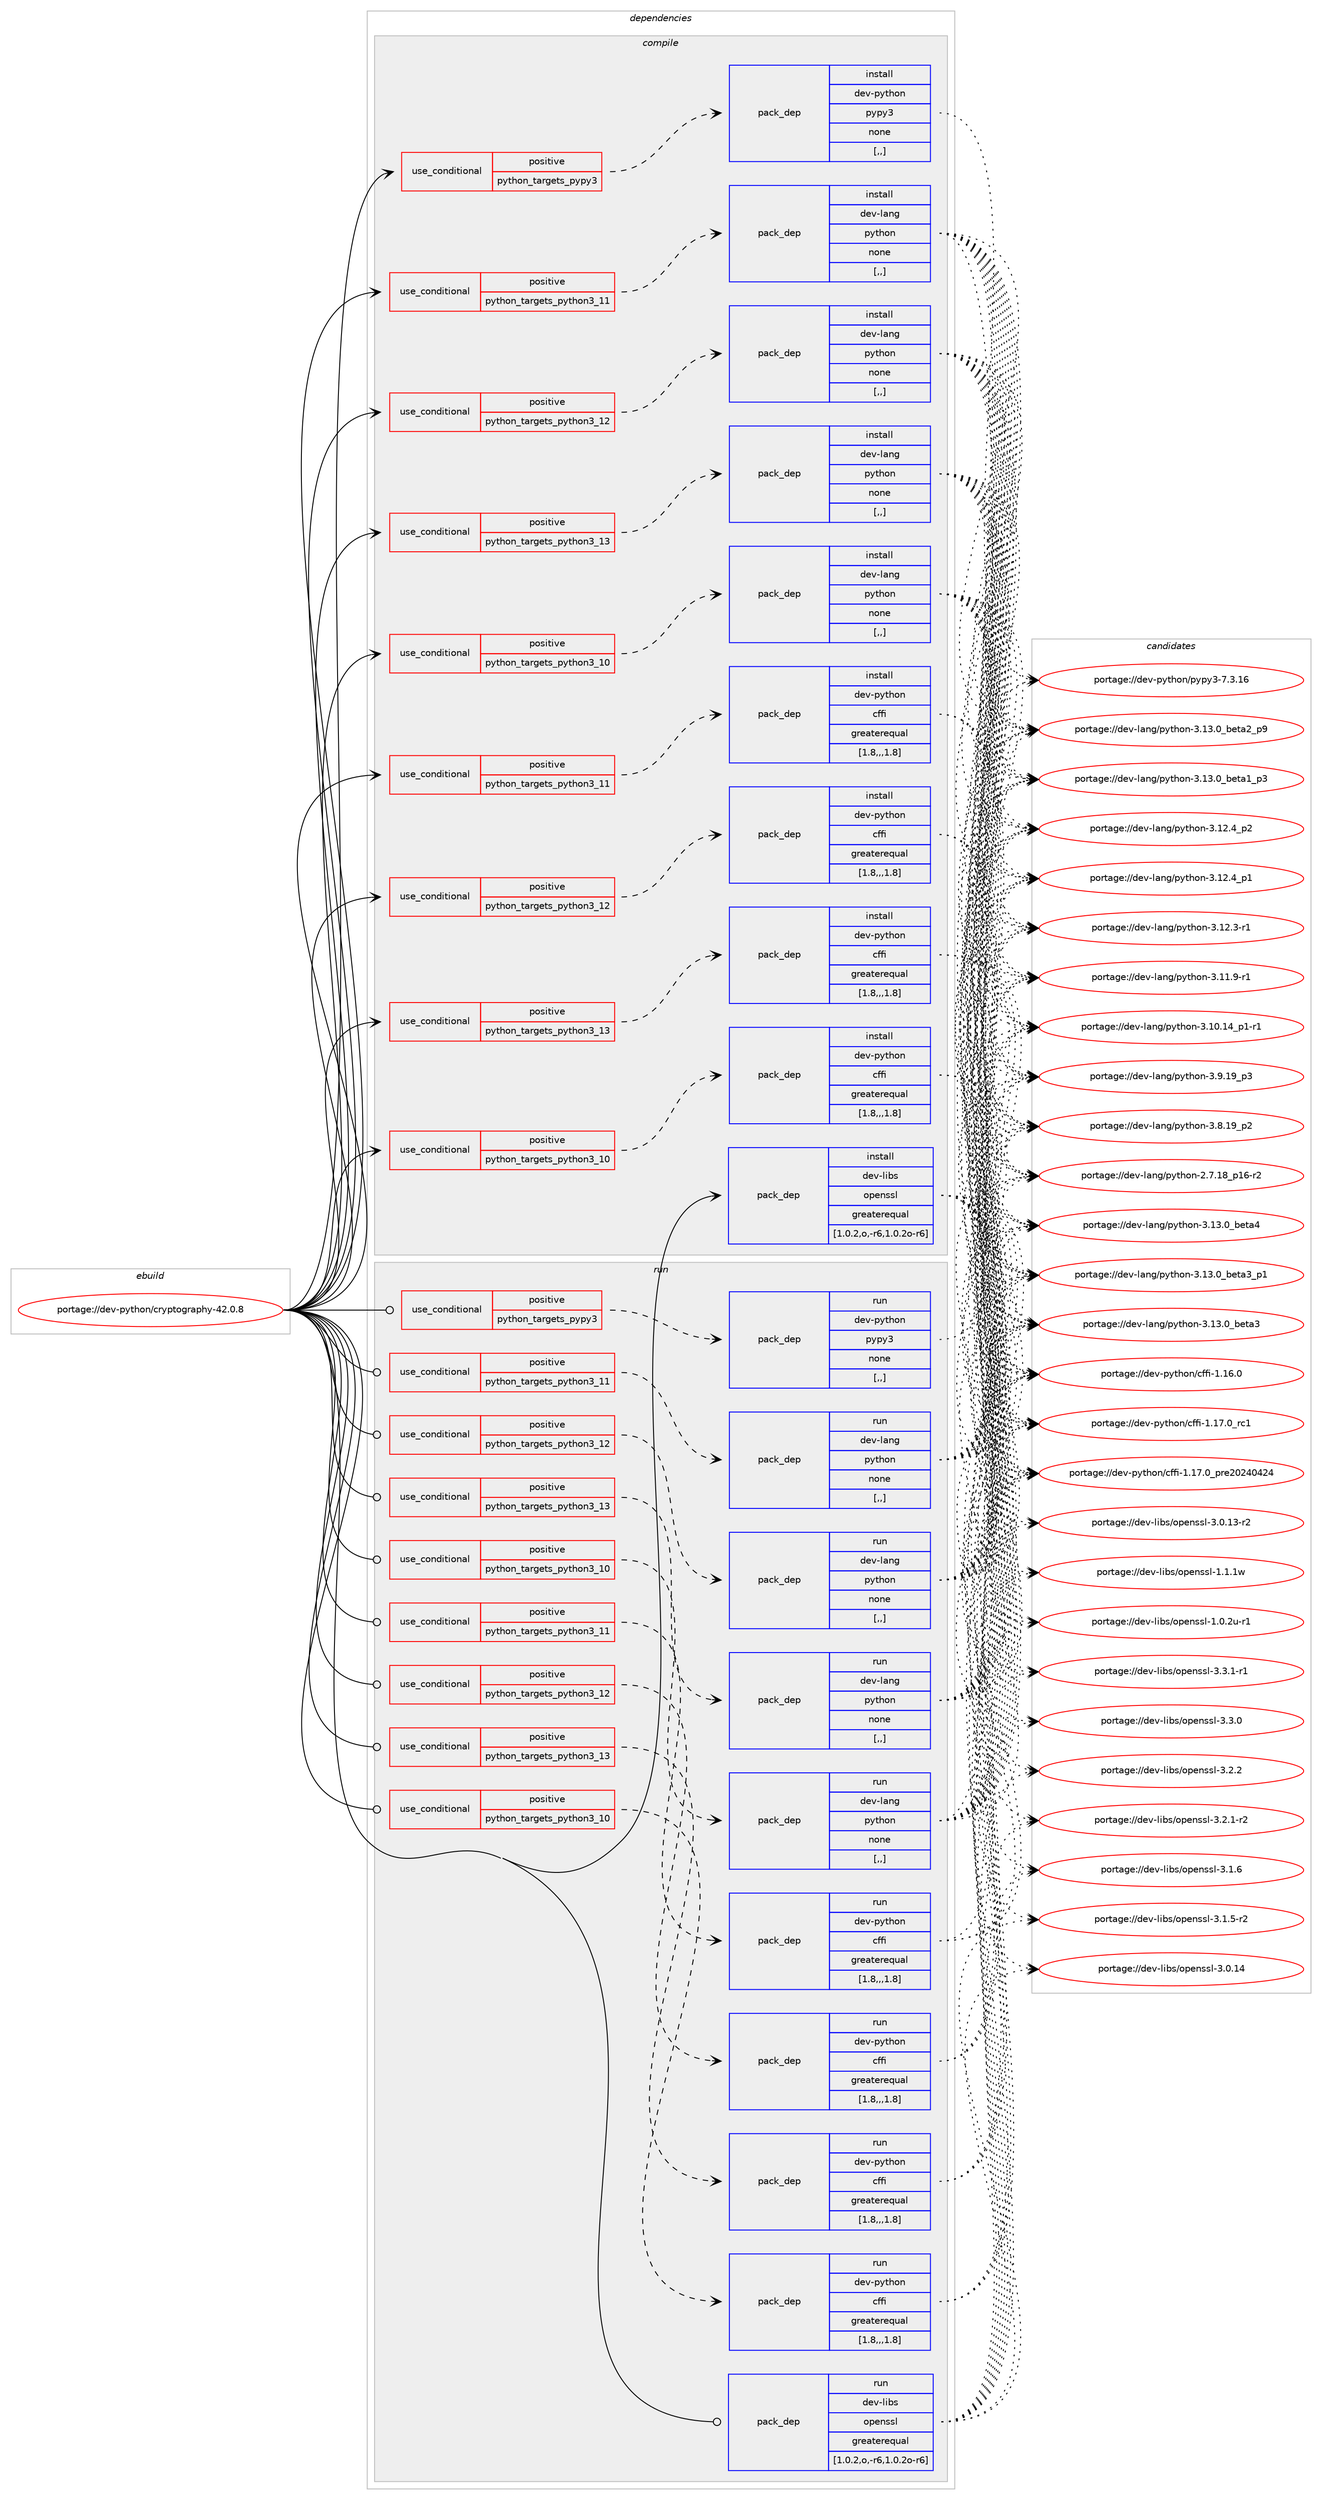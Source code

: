 digraph prolog {

# *************
# Graph options
# *************

newrank=true;
concentrate=true;
compound=true;
graph [rankdir=LR,fontname=Helvetica,fontsize=10,ranksep=1.5];#, ranksep=2.5, nodesep=0.2];
edge  [arrowhead=vee];
node  [fontname=Helvetica,fontsize=10];

# **********
# The ebuild
# **********

subgraph cluster_leftcol {
color=gray;
label=<<i>ebuild</i>>;
id [label="portage://dev-python/cryptography-42.0.8", color=red, width=4, href="../dev-python/cryptography-42.0.8.svg"];
}

# ****************
# The dependencies
# ****************

subgraph cluster_midcol {
color=gray;
label=<<i>dependencies</i>>;
subgraph cluster_compile {
fillcolor="#eeeeee";
style=filled;
label=<<i>compile</i>>;
subgraph cond32117 {
dependency144843 [label=<<TABLE BORDER="0" CELLBORDER="1" CELLSPACING="0" CELLPADDING="4"><TR><TD ROWSPAN="3" CELLPADDING="10">use_conditional</TD></TR><TR><TD>positive</TD></TR><TR><TD>python_targets_pypy3</TD></TR></TABLE>>, shape=none, color=red];
subgraph pack111479 {
dependency144844 [label=<<TABLE BORDER="0" CELLBORDER="1" CELLSPACING="0" CELLPADDING="4" WIDTH="220"><TR><TD ROWSPAN="6" CELLPADDING="30">pack_dep</TD></TR><TR><TD WIDTH="110">install</TD></TR><TR><TD>dev-python</TD></TR><TR><TD>pypy3</TD></TR><TR><TD>none</TD></TR><TR><TD>[,,]</TD></TR></TABLE>>, shape=none, color=blue];
}
dependency144843:e -> dependency144844:w [weight=20,style="dashed",arrowhead="vee"];
}
id:e -> dependency144843:w [weight=20,style="solid",arrowhead="vee"];
subgraph cond32118 {
dependency144845 [label=<<TABLE BORDER="0" CELLBORDER="1" CELLSPACING="0" CELLPADDING="4"><TR><TD ROWSPAN="3" CELLPADDING="10">use_conditional</TD></TR><TR><TD>positive</TD></TR><TR><TD>python_targets_python3_10</TD></TR></TABLE>>, shape=none, color=red];
subgraph pack111480 {
dependency144846 [label=<<TABLE BORDER="0" CELLBORDER="1" CELLSPACING="0" CELLPADDING="4" WIDTH="220"><TR><TD ROWSPAN="6" CELLPADDING="30">pack_dep</TD></TR><TR><TD WIDTH="110">install</TD></TR><TR><TD>dev-lang</TD></TR><TR><TD>python</TD></TR><TR><TD>none</TD></TR><TR><TD>[,,]</TD></TR></TABLE>>, shape=none, color=blue];
}
dependency144845:e -> dependency144846:w [weight=20,style="dashed",arrowhead="vee"];
}
id:e -> dependency144845:w [weight=20,style="solid",arrowhead="vee"];
subgraph cond32119 {
dependency144847 [label=<<TABLE BORDER="0" CELLBORDER="1" CELLSPACING="0" CELLPADDING="4"><TR><TD ROWSPAN="3" CELLPADDING="10">use_conditional</TD></TR><TR><TD>positive</TD></TR><TR><TD>python_targets_python3_10</TD></TR></TABLE>>, shape=none, color=red];
subgraph pack111481 {
dependency144848 [label=<<TABLE BORDER="0" CELLBORDER="1" CELLSPACING="0" CELLPADDING="4" WIDTH="220"><TR><TD ROWSPAN="6" CELLPADDING="30">pack_dep</TD></TR><TR><TD WIDTH="110">install</TD></TR><TR><TD>dev-python</TD></TR><TR><TD>cffi</TD></TR><TR><TD>greaterequal</TD></TR><TR><TD>[1.8,,,1.8]</TD></TR></TABLE>>, shape=none, color=blue];
}
dependency144847:e -> dependency144848:w [weight=20,style="dashed",arrowhead="vee"];
}
id:e -> dependency144847:w [weight=20,style="solid",arrowhead="vee"];
subgraph cond32120 {
dependency144849 [label=<<TABLE BORDER="0" CELLBORDER="1" CELLSPACING="0" CELLPADDING="4"><TR><TD ROWSPAN="3" CELLPADDING="10">use_conditional</TD></TR><TR><TD>positive</TD></TR><TR><TD>python_targets_python3_11</TD></TR></TABLE>>, shape=none, color=red];
subgraph pack111482 {
dependency144850 [label=<<TABLE BORDER="0" CELLBORDER="1" CELLSPACING="0" CELLPADDING="4" WIDTH="220"><TR><TD ROWSPAN="6" CELLPADDING="30">pack_dep</TD></TR><TR><TD WIDTH="110">install</TD></TR><TR><TD>dev-lang</TD></TR><TR><TD>python</TD></TR><TR><TD>none</TD></TR><TR><TD>[,,]</TD></TR></TABLE>>, shape=none, color=blue];
}
dependency144849:e -> dependency144850:w [weight=20,style="dashed",arrowhead="vee"];
}
id:e -> dependency144849:w [weight=20,style="solid",arrowhead="vee"];
subgraph cond32121 {
dependency144851 [label=<<TABLE BORDER="0" CELLBORDER="1" CELLSPACING="0" CELLPADDING="4"><TR><TD ROWSPAN="3" CELLPADDING="10">use_conditional</TD></TR><TR><TD>positive</TD></TR><TR><TD>python_targets_python3_11</TD></TR></TABLE>>, shape=none, color=red];
subgraph pack111483 {
dependency144852 [label=<<TABLE BORDER="0" CELLBORDER="1" CELLSPACING="0" CELLPADDING="4" WIDTH="220"><TR><TD ROWSPAN="6" CELLPADDING="30">pack_dep</TD></TR><TR><TD WIDTH="110">install</TD></TR><TR><TD>dev-python</TD></TR><TR><TD>cffi</TD></TR><TR><TD>greaterequal</TD></TR><TR><TD>[1.8,,,1.8]</TD></TR></TABLE>>, shape=none, color=blue];
}
dependency144851:e -> dependency144852:w [weight=20,style="dashed",arrowhead="vee"];
}
id:e -> dependency144851:w [weight=20,style="solid",arrowhead="vee"];
subgraph cond32122 {
dependency144853 [label=<<TABLE BORDER="0" CELLBORDER="1" CELLSPACING="0" CELLPADDING="4"><TR><TD ROWSPAN="3" CELLPADDING="10">use_conditional</TD></TR><TR><TD>positive</TD></TR><TR><TD>python_targets_python3_12</TD></TR></TABLE>>, shape=none, color=red];
subgraph pack111484 {
dependency144854 [label=<<TABLE BORDER="0" CELLBORDER="1" CELLSPACING="0" CELLPADDING="4" WIDTH="220"><TR><TD ROWSPAN="6" CELLPADDING="30">pack_dep</TD></TR><TR><TD WIDTH="110">install</TD></TR><TR><TD>dev-lang</TD></TR><TR><TD>python</TD></TR><TR><TD>none</TD></TR><TR><TD>[,,]</TD></TR></TABLE>>, shape=none, color=blue];
}
dependency144853:e -> dependency144854:w [weight=20,style="dashed",arrowhead="vee"];
}
id:e -> dependency144853:w [weight=20,style="solid",arrowhead="vee"];
subgraph cond32123 {
dependency144855 [label=<<TABLE BORDER="0" CELLBORDER="1" CELLSPACING="0" CELLPADDING="4"><TR><TD ROWSPAN="3" CELLPADDING="10">use_conditional</TD></TR><TR><TD>positive</TD></TR><TR><TD>python_targets_python3_12</TD></TR></TABLE>>, shape=none, color=red];
subgraph pack111485 {
dependency144856 [label=<<TABLE BORDER="0" CELLBORDER="1" CELLSPACING="0" CELLPADDING="4" WIDTH="220"><TR><TD ROWSPAN="6" CELLPADDING="30">pack_dep</TD></TR><TR><TD WIDTH="110">install</TD></TR><TR><TD>dev-python</TD></TR><TR><TD>cffi</TD></TR><TR><TD>greaterequal</TD></TR><TR><TD>[1.8,,,1.8]</TD></TR></TABLE>>, shape=none, color=blue];
}
dependency144855:e -> dependency144856:w [weight=20,style="dashed",arrowhead="vee"];
}
id:e -> dependency144855:w [weight=20,style="solid",arrowhead="vee"];
subgraph cond32124 {
dependency144857 [label=<<TABLE BORDER="0" CELLBORDER="1" CELLSPACING="0" CELLPADDING="4"><TR><TD ROWSPAN="3" CELLPADDING="10">use_conditional</TD></TR><TR><TD>positive</TD></TR><TR><TD>python_targets_python3_13</TD></TR></TABLE>>, shape=none, color=red];
subgraph pack111486 {
dependency144858 [label=<<TABLE BORDER="0" CELLBORDER="1" CELLSPACING="0" CELLPADDING="4" WIDTH="220"><TR><TD ROWSPAN="6" CELLPADDING="30">pack_dep</TD></TR><TR><TD WIDTH="110">install</TD></TR><TR><TD>dev-lang</TD></TR><TR><TD>python</TD></TR><TR><TD>none</TD></TR><TR><TD>[,,]</TD></TR></TABLE>>, shape=none, color=blue];
}
dependency144857:e -> dependency144858:w [weight=20,style="dashed",arrowhead="vee"];
}
id:e -> dependency144857:w [weight=20,style="solid",arrowhead="vee"];
subgraph cond32125 {
dependency144859 [label=<<TABLE BORDER="0" CELLBORDER="1" CELLSPACING="0" CELLPADDING="4"><TR><TD ROWSPAN="3" CELLPADDING="10">use_conditional</TD></TR><TR><TD>positive</TD></TR><TR><TD>python_targets_python3_13</TD></TR></TABLE>>, shape=none, color=red];
subgraph pack111487 {
dependency144860 [label=<<TABLE BORDER="0" CELLBORDER="1" CELLSPACING="0" CELLPADDING="4" WIDTH="220"><TR><TD ROWSPAN="6" CELLPADDING="30">pack_dep</TD></TR><TR><TD WIDTH="110">install</TD></TR><TR><TD>dev-python</TD></TR><TR><TD>cffi</TD></TR><TR><TD>greaterequal</TD></TR><TR><TD>[1.8,,,1.8]</TD></TR></TABLE>>, shape=none, color=blue];
}
dependency144859:e -> dependency144860:w [weight=20,style="dashed",arrowhead="vee"];
}
id:e -> dependency144859:w [weight=20,style="solid",arrowhead="vee"];
subgraph pack111488 {
dependency144861 [label=<<TABLE BORDER="0" CELLBORDER="1" CELLSPACING="0" CELLPADDING="4" WIDTH="220"><TR><TD ROWSPAN="6" CELLPADDING="30">pack_dep</TD></TR><TR><TD WIDTH="110">install</TD></TR><TR><TD>dev-libs</TD></TR><TR><TD>openssl</TD></TR><TR><TD>greaterequal</TD></TR><TR><TD>[1.0.2,o,-r6,1.0.2o-r6]</TD></TR></TABLE>>, shape=none, color=blue];
}
id:e -> dependency144861:w [weight=20,style="solid",arrowhead="vee"];
}
subgraph cluster_compileandrun {
fillcolor="#eeeeee";
style=filled;
label=<<i>compile and run</i>>;
}
subgraph cluster_run {
fillcolor="#eeeeee";
style=filled;
label=<<i>run</i>>;
subgraph cond32126 {
dependency144862 [label=<<TABLE BORDER="0" CELLBORDER="1" CELLSPACING="0" CELLPADDING="4"><TR><TD ROWSPAN="3" CELLPADDING="10">use_conditional</TD></TR><TR><TD>positive</TD></TR><TR><TD>python_targets_pypy3</TD></TR></TABLE>>, shape=none, color=red];
subgraph pack111489 {
dependency144863 [label=<<TABLE BORDER="0" CELLBORDER="1" CELLSPACING="0" CELLPADDING="4" WIDTH="220"><TR><TD ROWSPAN="6" CELLPADDING="30">pack_dep</TD></TR><TR><TD WIDTH="110">run</TD></TR><TR><TD>dev-python</TD></TR><TR><TD>pypy3</TD></TR><TR><TD>none</TD></TR><TR><TD>[,,]</TD></TR></TABLE>>, shape=none, color=blue];
}
dependency144862:e -> dependency144863:w [weight=20,style="dashed",arrowhead="vee"];
}
id:e -> dependency144862:w [weight=20,style="solid",arrowhead="odot"];
subgraph cond32127 {
dependency144864 [label=<<TABLE BORDER="0" CELLBORDER="1" CELLSPACING="0" CELLPADDING="4"><TR><TD ROWSPAN="3" CELLPADDING="10">use_conditional</TD></TR><TR><TD>positive</TD></TR><TR><TD>python_targets_python3_10</TD></TR></TABLE>>, shape=none, color=red];
subgraph pack111490 {
dependency144865 [label=<<TABLE BORDER="0" CELLBORDER="1" CELLSPACING="0" CELLPADDING="4" WIDTH="220"><TR><TD ROWSPAN="6" CELLPADDING="30">pack_dep</TD></TR><TR><TD WIDTH="110">run</TD></TR><TR><TD>dev-lang</TD></TR><TR><TD>python</TD></TR><TR><TD>none</TD></TR><TR><TD>[,,]</TD></TR></TABLE>>, shape=none, color=blue];
}
dependency144864:e -> dependency144865:w [weight=20,style="dashed",arrowhead="vee"];
}
id:e -> dependency144864:w [weight=20,style="solid",arrowhead="odot"];
subgraph cond32128 {
dependency144866 [label=<<TABLE BORDER="0" CELLBORDER="1" CELLSPACING="0" CELLPADDING="4"><TR><TD ROWSPAN="3" CELLPADDING="10">use_conditional</TD></TR><TR><TD>positive</TD></TR><TR><TD>python_targets_python3_10</TD></TR></TABLE>>, shape=none, color=red];
subgraph pack111491 {
dependency144867 [label=<<TABLE BORDER="0" CELLBORDER="1" CELLSPACING="0" CELLPADDING="4" WIDTH="220"><TR><TD ROWSPAN="6" CELLPADDING="30">pack_dep</TD></TR><TR><TD WIDTH="110">run</TD></TR><TR><TD>dev-python</TD></TR><TR><TD>cffi</TD></TR><TR><TD>greaterequal</TD></TR><TR><TD>[1.8,,,1.8]</TD></TR></TABLE>>, shape=none, color=blue];
}
dependency144866:e -> dependency144867:w [weight=20,style="dashed",arrowhead="vee"];
}
id:e -> dependency144866:w [weight=20,style="solid",arrowhead="odot"];
subgraph cond32129 {
dependency144868 [label=<<TABLE BORDER="0" CELLBORDER="1" CELLSPACING="0" CELLPADDING="4"><TR><TD ROWSPAN="3" CELLPADDING="10">use_conditional</TD></TR><TR><TD>positive</TD></TR><TR><TD>python_targets_python3_11</TD></TR></TABLE>>, shape=none, color=red];
subgraph pack111492 {
dependency144869 [label=<<TABLE BORDER="0" CELLBORDER="1" CELLSPACING="0" CELLPADDING="4" WIDTH="220"><TR><TD ROWSPAN="6" CELLPADDING="30">pack_dep</TD></TR><TR><TD WIDTH="110">run</TD></TR><TR><TD>dev-lang</TD></TR><TR><TD>python</TD></TR><TR><TD>none</TD></TR><TR><TD>[,,]</TD></TR></TABLE>>, shape=none, color=blue];
}
dependency144868:e -> dependency144869:w [weight=20,style="dashed",arrowhead="vee"];
}
id:e -> dependency144868:w [weight=20,style="solid",arrowhead="odot"];
subgraph cond32130 {
dependency144870 [label=<<TABLE BORDER="0" CELLBORDER="1" CELLSPACING="0" CELLPADDING="4"><TR><TD ROWSPAN="3" CELLPADDING="10">use_conditional</TD></TR><TR><TD>positive</TD></TR><TR><TD>python_targets_python3_11</TD></TR></TABLE>>, shape=none, color=red];
subgraph pack111493 {
dependency144871 [label=<<TABLE BORDER="0" CELLBORDER="1" CELLSPACING="0" CELLPADDING="4" WIDTH="220"><TR><TD ROWSPAN="6" CELLPADDING="30">pack_dep</TD></TR><TR><TD WIDTH="110">run</TD></TR><TR><TD>dev-python</TD></TR><TR><TD>cffi</TD></TR><TR><TD>greaterequal</TD></TR><TR><TD>[1.8,,,1.8]</TD></TR></TABLE>>, shape=none, color=blue];
}
dependency144870:e -> dependency144871:w [weight=20,style="dashed",arrowhead="vee"];
}
id:e -> dependency144870:w [weight=20,style="solid",arrowhead="odot"];
subgraph cond32131 {
dependency144872 [label=<<TABLE BORDER="0" CELLBORDER="1" CELLSPACING="0" CELLPADDING="4"><TR><TD ROWSPAN="3" CELLPADDING="10">use_conditional</TD></TR><TR><TD>positive</TD></TR><TR><TD>python_targets_python3_12</TD></TR></TABLE>>, shape=none, color=red];
subgraph pack111494 {
dependency144873 [label=<<TABLE BORDER="0" CELLBORDER="1" CELLSPACING="0" CELLPADDING="4" WIDTH="220"><TR><TD ROWSPAN="6" CELLPADDING="30">pack_dep</TD></TR><TR><TD WIDTH="110">run</TD></TR><TR><TD>dev-lang</TD></TR><TR><TD>python</TD></TR><TR><TD>none</TD></TR><TR><TD>[,,]</TD></TR></TABLE>>, shape=none, color=blue];
}
dependency144872:e -> dependency144873:w [weight=20,style="dashed",arrowhead="vee"];
}
id:e -> dependency144872:w [weight=20,style="solid",arrowhead="odot"];
subgraph cond32132 {
dependency144874 [label=<<TABLE BORDER="0" CELLBORDER="1" CELLSPACING="0" CELLPADDING="4"><TR><TD ROWSPAN="3" CELLPADDING="10">use_conditional</TD></TR><TR><TD>positive</TD></TR><TR><TD>python_targets_python3_12</TD></TR></TABLE>>, shape=none, color=red];
subgraph pack111495 {
dependency144875 [label=<<TABLE BORDER="0" CELLBORDER="1" CELLSPACING="0" CELLPADDING="4" WIDTH="220"><TR><TD ROWSPAN="6" CELLPADDING="30">pack_dep</TD></TR><TR><TD WIDTH="110">run</TD></TR><TR><TD>dev-python</TD></TR><TR><TD>cffi</TD></TR><TR><TD>greaterequal</TD></TR><TR><TD>[1.8,,,1.8]</TD></TR></TABLE>>, shape=none, color=blue];
}
dependency144874:e -> dependency144875:w [weight=20,style="dashed",arrowhead="vee"];
}
id:e -> dependency144874:w [weight=20,style="solid",arrowhead="odot"];
subgraph cond32133 {
dependency144876 [label=<<TABLE BORDER="0" CELLBORDER="1" CELLSPACING="0" CELLPADDING="4"><TR><TD ROWSPAN="3" CELLPADDING="10">use_conditional</TD></TR><TR><TD>positive</TD></TR><TR><TD>python_targets_python3_13</TD></TR></TABLE>>, shape=none, color=red];
subgraph pack111496 {
dependency144877 [label=<<TABLE BORDER="0" CELLBORDER="1" CELLSPACING="0" CELLPADDING="4" WIDTH="220"><TR><TD ROWSPAN="6" CELLPADDING="30">pack_dep</TD></TR><TR><TD WIDTH="110">run</TD></TR><TR><TD>dev-lang</TD></TR><TR><TD>python</TD></TR><TR><TD>none</TD></TR><TR><TD>[,,]</TD></TR></TABLE>>, shape=none, color=blue];
}
dependency144876:e -> dependency144877:w [weight=20,style="dashed",arrowhead="vee"];
}
id:e -> dependency144876:w [weight=20,style="solid",arrowhead="odot"];
subgraph cond32134 {
dependency144878 [label=<<TABLE BORDER="0" CELLBORDER="1" CELLSPACING="0" CELLPADDING="4"><TR><TD ROWSPAN="3" CELLPADDING="10">use_conditional</TD></TR><TR><TD>positive</TD></TR><TR><TD>python_targets_python3_13</TD></TR></TABLE>>, shape=none, color=red];
subgraph pack111497 {
dependency144879 [label=<<TABLE BORDER="0" CELLBORDER="1" CELLSPACING="0" CELLPADDING="4" WIDTH="220"><TR><TD ROWSPAN="6" CELLPADDING="30">pack_dep</TD></TR><TR><TD WIDTH="110">run</TD></TR><TR><TD>dev-python</TD></TR><TR><TD>cffi</TD></TR><TR><TD>greaterequal</TD></TR><TR><TD>[1.8,,,1.8]</TD></TR></TABLE>>, shape=none, color=blue];
}
dependency144878:e -> dependency144879:w [weight=20,style="dashed",arrowhead="vee"];
}
id:e -> dependency144878:w [weight=20,style="solid",arrowhead="odot"];
subgraph pack111498 {
dependency144880 [label=<<TABLE BORDER="0" CELLBORDER="1" CELLSPACING="0" CELLPADDING="4" WIDTH="220"><TR><TD ROWSPAN="6" CELLPADDING="30">pack_dep</TD></TR><TR><TD WIDTH="110">run</TD></TR><TR><TD>dev-libs</TD></TR><TR><TD>openssl</TD></TR><TR><TD>greaterequal</TD></TR><TR><TD>[1.0.2,o,-r6,1.0.2o-r6]</TD></TR></TABLE>>, shape=none, color=blue];
}
id:e -> dependency144880:w [weight=20,style="solid",arrowhead="odot"];
}
}

# **************
# The candidates
# **************

subgraph cluster_choices {
rank=same;
color=gray;
label=<<i>candidates</i>>;

subgraph choice111479 {
color=black;
nodesep=1;
choice10010111845112121116104111110471121211121215145554651464954 [label="portage://dev-python/pypy3-7.3.16", color=red, width=4,href="../dev-python/pypy3-7.3.16.svg"];
dependency144844:e -> choice10010111845112121116104111110471121211121215145554651464954:w [style=dotted,weight="100"];
}
subgraph choice111480 {
color=black;
nodesep=1;
choice1001011184510897110103471121211161041111104551464951464895981011169752 [label="portage://dev-lang/python-3.13.0_beta4", color=red, width=4,href="../dev-lang/python-3.13.0_beta4.svg"];
choice10010111845108971101034711212111610411111045514649514648959810111697519511249 [label="portage://dev-lang/python-3.13.0_beta3_p1", color=red, width=4,href="../dev-lang/python-3.13.0_beta3_p1.svg"];
choice1001011184510897110103471121211161041111104551464951464895981011169751 [label="portage://dev-lang/python-3.13.0_beta3", color=red, width=4,href="../dev-lang/python-3.13.0_beta3.svg"];
choice10010111845108971101034711212111610411111045514649514648959810111697509511257 [label="portage://dev-lang/python-3.13.0_beta2_p9", color=red, width=4,href="../dev-lang/python-3.13.0_beta2_p9.svg"];
choice10010111845108971101034711212111610411111045514649514648959810111697499511251 [label="portage://dev-lang/python-3.13.0_beta1_p3", color=red, width=4,href="../dev-lang/python-3.13.0_beta1_p3.svg"];
choice100101118451089711010347112121116104111110455146495046529511250 [label="portage://dev-lang/python-3.12.4_p2", color=red, width=4,href="../dev-lang/python-3.12.4_p2.svg"];
choice100101118451089711010347112121116104111110455146495046529511249 [label="portage://dev-lang/python-3.12.4_p1", color=red, width=4,href="../dev-lang/python-3.12.4_p1.svg"];
choice100101118451089711010347112121116104111110455146495046514511449 [label="portage://dev-lang/python-3.12.3-r1", color=red, width=4,href="../dev-lang/python-3.12.3-r1.svg"];
choice100101118451089711010347112121116104111110455146494946574511449 [label="portage://dev-lang/python-3.11.9-r1", color=red, width=4,href="../dev-lang/python-3.11.9-r1.svg"];
choice100101118451089711010347112121116104111110455146494846495295112494511449 [label="portage://dev-lang/python-3.10.14_p1-r1", color=red, width=4,href="../dev-lang/python-3.10.14_p1-r1.svg"];
choice100101118451089711010347112121116104111110455146574649579511251 [label="portage://dev-lang/python-3.9.19_p3", color=red, width=4,href="../dev-lang/python-3.9.19_p3.svg"];
choice100101118451089711010347112121116104111110455146564649579511250 [label="portage://dev-lang/python-3.8.19_p2", color=red, width=4,href="../dev-lang/python-3.8.19_p2.svg"];
choice100101118451089711010347112121116104111110455046554649569511249544511450 [label="portage://dev-lang/python-2.7.18_p16-r2", color=red, width=4,href="../dev-lang/python-2.7.18_p16-r2.svg"];
dependency144846:e -> choice1001011184510897110103471121211161041111104551464951464895981011169752:w [style=dotted,weight="100"];
dependency144846:e -> choice10010111845108971101034711212111610411111045514649514648959810111697519511249:w [style=dotted,weight="100"];
dependency144846:e -> choice1001011184510897110103471121211161041111104551464951464895981011169751:w [style=dotted,weight="100"];
dependency144846:e -> choice10010111845108971101034711212111610411111045514649514648959810111697509511257:w [style=dotted,weight="100"];
dependency144846:e -> choice10010111845108971101034711212111610411111045514649514648959810111697499511251:w [style=dotted,weight="100"];
dependency144846:e -> choice100101118451089711010347112121116104111110455146495046529511250:w [style=dotted,weight="100"];
dependency144846:e -> choice100101118451089711010347112121116104111110455146495046529511249:w [style=dotted,weight="100"];
dependency144846:e -> choice100101118451089711010347112121116104111110455146495046514511449:w [style=dotted,weight="100"];
dependency144846:e -> choice100101118451089711010347112121116104111110455146494946574511449:w [style=dotted,weight="100"];
dependency144846:e -> choice100101118451089711010347112121116104111110455146494846495295112494511449:w [style=dotted,weight="100"];
dependency144846:e -> choice100101118451089711010347112121116104111110455146574649579511251:w [style=dotted,weight="100"];
dependency144846:e -> choice100101118451089711010347112121116104111110455146564649579511250:w [style=dotted,weight="100"];
dependency144846:e -> choice100101118451089711010347112121116104111110455046554649569511249544511450:w [style=dotted,weight="100"];
}
subgraph choice111481 {
color=black;
nodesep=1;
choice10010111845112121116104111110479910210210545494649554648951149949 [label="portage://dev-python/cffi-1.17.0_rc1", color=red, width=4,href="../dev-python/cffi-1.17.0_rc1.svg"];
choice10010111845112121116104111110479910210210545494649554648951121141015048505248525052 [label="portage://dev-python/cffi-1.17.0_pre20240424", color=red, width=4,href="../dev-python/cffi-1.17.0_pre20240424.svg"];
choice10010111845112121116104111110479910210210545494649544648 [label="portage://dev-python/cffi-1.16.0", color=red, width=4,href="../dev-python/cffi-1.16.0.svg"];
dependency144848:e -> choice10010111845112121116104111110479910210210545494649554648951149949:w [style=dotted,weight="100"];
dependency144848:e -> choice10010111845112121116104111110479910210210545494649554648951121141015048505248525052:w [style=dotted,weight="100"];
dependency144848:e -> choice10010111845112121116104111110479910210210545494649544648:w [style=dotted,weight="100"];
}
subgraph choice111482 {
color=black;
nodesep=1;
choice1001011184510897110103471121211161041111104551464951464895981011169752 [label="portage://dev-lang/python-3.13.0_beta4", color=red, width=4,href="../dev-lang/python-3.13.0_beta4.svg"];
choice10010111845108971101034711212111610411111045514649514648959810111697519511249 [label="portage://dev-lang/python-3.13.0_beta3_p1", color=red, width=4,href="../dev-lang/python-3.13.0_beta3_p1.svg"];
choice1001011184510897110103471121211161041111104551464951464895981011169751 [label="portage://dev-lang/python-3.13.0_beta3", color=red, width=4,href="../dev-lang/python-3.13.0_beta3.svg"];
choice10010111845108971101034711212111610411111045514649514648959810111697509511257 [label="portage://dev-lang/python-3.13.0_beta2_p9", color=red, width=4,href="../dev-lang/python-3.13.0_beta2_p9.svg"];
choice10010111845108971101034711212111610411111045514649514648959810111697499511251 [label="portage://dev-lang/python-3.13.0_beta1_p3", color=red, width=4,href="../dev-lang/python-3.13.0_beta1_p3.svg"];
choice100101118451089711010347112121116104111110455146495046529511250 [label="portage://dev-lang/python-3.12.4_p2", color=red, width=4,href="../dev-lang/python-3.12.4_p2.svg"];
choice100101118451089711010347112121116104111110455146495046529511249 [label="portage://dev-lang/python-3.12.4_p1", color=red, width=4,href="../dev-lang/python-3.12.4_p1.svg"];
choice100101118451089711010347112121116104111110455146495046514511449 [label="portage://dev-lang/python-3.12.3-r1", color=red, width=4,href="../dev-lang/python-3.12.3-r1.svg"];
choice100101118451089711010347112121116104111110455146494946574511449 [label="portage://dev-lang/python-3.11.9-r1", color=red, width=4,href="../dev-lang/python-3.11.9-r1.svg"];
choice100101118451089711010347112121116104111110455146494846495295112494511449 [label="portage://dev-lang/python-3.10.14_p1-r1", color=red, width=4,href="../dev-lang/python-3.10.14_p1-r1.svg"];
choice100101118451089711010347112121116104111110455146574649579511251 [label="portage://dev-lang/python-3.9.19_p3", color=red, width=4,href="../dev-lang/python-3.9.19_p3.svg"];
choice100101118451089711010347112121116104111110455146564649579511250 [label="portage://dev-lang/python-3.8.19_p2", color=red, width=4,href="../dev-lang/python-3.8.19_p2.svg"];
choice100101118451089711010347112121116104111110455046554649569511249544511450 [label="portage://dev-lang/python-2.7.18_p16-r2", color=red, width=4,href="../dev-lang/python-2.7.18_p16-r2.svg"];
dependency144850:e -> choice1001011184510897110103471121211161041111104551464951464895981011169752:w [style=dotted,weight="100"];
dependency144850:e -> choice10010111845108971101034711212111610411111045514649514648959810111697519511249:w [style=dotted,weight="100"];
dependency144850:e -> choice1001011184510897110103471121211161041111104551464951464895981011169751:w [style=dotted,weight="100"];
dependency144850:e -> choice10010111845108971101034711212111610411111045514649514648959810111697509511257:w [style=dotted,weight="100"];
dependency144850:e -> choice10010111845108971101034711212111610411111045514649514648959810111697499511251:w [style=dotted,weight="100"];
dependency144850:e -> choice100101118451089711010347112121116104111110455146495046529511250:w [style=dotted,weight="100"];
dependency144850:e -> choice100101118451089711010347112121116104111110455146495046529511249:w [style=dotted,weight="100"];
dependency144850:e -> choice100101118451089711010347112121116104111110455146495046514511449:w [style=dotted,weight="100"];
dependency144850:e -> choice100101118451089711010347112121116104111110455146494946574511449:w [style=dotted,weight="100"];
dependency144850:e -> choice100101118451089711010347112121116104111110455146494846495295112494511449:w [style=dotted,weight="100"];
dependency144850:e -> choice100101118451089711010347112121116104111110455146574649579511251:w [style=dotted,weight="100"];
dependency144850:e -> choice100101118451089711010347112121116104111110455146564649579511250:w [style=dotted,weight="100"];
dependency144850:e -> choice100101118451089711010347112121116104111110455046554649569511249544511450:w [style=dotted,weight="100"];
}
subgraph choice111483 {
color=black;
nodesep=1;
choice10010111845112121116104111110479910210210545494649554648951149949 [label="portage://dev-python/cffi-1.17.0_rc1", color=red, width=4,href="../dev-python/cffi-1.17.0_rc1.svg"];
choice10010111845112121116104111110479910210210545494649554648951121141015048505248525052 [label="portage://dev-python/cffi-1.17.0_pre20240424", color=red, width=4,href="../dev-python/cffi-1.17.0_pre20240424.svg"];
choice10010111845112121116104111110479910210210545494649544648 [label="portage://dev-python/cffi-1.16.0", color=red, width=4,href="../dev-python/cffi-1.16.0.svg"];
dependency144852:e -> choice10010111845112121116104111110479910210210545494649554648951149949:w [style=dotted,weight="100"];
dependency144852:e -> choice10010111845112121116104111110479910210210545494649554648951121141015048505248525052:w [style=dotted,weight="100"];
dependency144852:e -> choice10010111845112121116104111110479910210210545494649544648:w [style=dotted,weight="100"];
}
subgraph choice111484 {
color=black;
nodesep=1;
choice1001011184510897110103471121211161041111104551464951464895981011169752 [label="portage://dev-lang/python-3.13.0_beta4", color=red, width=4,href="../dev-lang/python-3.13.0_beta4.svg"];
choice10010111845108971101034711212111610411111045514649514648959810111697519511249 [label="portage://dev-lang/python-3.13.0_beta3_p1", color=red, width=4,href="../dev-lang/python-3.13.0_beta3_p1.svg"];
choice1001011184510897110103471121211161041111104551464951464895981011169751 [label="portage://dev-lang/python-3.13.0_beta3", color=red, width=4,href="../dev-lang/python-3.13.0_beta3.svg"];
choice10010111845108971101034711212111610411111045514649514648959810111697509511257 [label="portage://dev-lang/python-3.13.0_beta2_p9", color=red, width=4,href="../dev-lang/python-3.13.0_beta2_p9.svg"];
choice10010111845108971101034711212111610411111045514649514648959810111697499511251 [label="portage://dev-lang/python-3.13.0_beta1_p3", color=red, width=4,href="../dev-lang/python-3.13.0_beta1_p3.svg"];
choice100101118451089711010347112121116104111110455146495046529511250 [label="portage://dev-lang/python-3.12.4_p2", color=red, width=4,href="../dev-lang/python-3.12.4_p2.svg"];
choice100101118451089711010347112121116104111110455146495046529511249 [label="portage://dev-lang/python-3.12.4_p1", color=red, width=4,href="../dev-lang/python-3.12.4_p1.svg"];
choice100101118451089711010347112121116104111110455146495046514511449 [label="portage://dev-lang/python-3.12.3-r1", color=red, width=4,href="../dev-lang/python-3.12.3-r1.svg"];
choice100101118451089711010347112121116104111110455146494946574511449 [label="portage://dev-lang/python-3.11.9-r1", color=red, width=4,href="../dev-lang/python-3.11.9-r1.svg"];
choice100101118451089711010347112121116104111110455146494846495295112494511449 [label="portage://dev-lang/python-3.10.14_p1-r1", color=red, width=4,href="../dev-lang/python-3.10.14_p1-r1.svg"];
choice100101118451089711010347112121116104111110455146574649579511251 [label="portage://dev-lang/python-3.9.19_p3", color=red, width=4,href="../dev-lang/python-3.9.19_p3.svg"];
choice100101118451089711010347112121116104111110455146564649579511250 [label="portage://dev-lang/python-3.8.19_p2", color=red, width=4,href="../dev-lang/python-3.8.19_p2.svg"];
choice100101118451089711010347112121116104111110455046554649569511249544511450 [label="portage://dev-lang/python-2.7.18_p16-r2", color=red, width=4,href="../dev-lang/python-2.7.18_p16-r2.svg"];
dependency144854:e -> choice1001011184510897110103471121211161041111104551464951464895981011169752:w [style=dotted,weight="100"];
dependency144854:e -> choice10010111845108971101034711212111610411111045514649514648959810111697519511249:w [style=dotted,weight="100"];
dependency144854:e -> choice1001011184510897110103471121211161041111104551464951464895981011169751:w [style=dotted,weight="100"];
dependency144854:e -> choice10010111845108971101034711212111610411111045514649514648959810111697509511257:w [style=dotted,weight="100"];
dependency144854:e -> choice10010111845108971101034711212111610411111045514649514648959810111697499511251:w [style=dotted,weight="100"];
dependency144854:e -> choice100101118451089711010347112121116104111110455146495046529511250:w [style=dotted,weight="100"];
dependency144854:e -> choice100101118451089711010347112121116104111110455146495046529511249:w [style=dotted,weight="100"];
dependency144854:e -> choice100101118451089711010347112121116104111110455146495046514511449:w [style=dotted,weight="100"];
dependency144854:e -> choice100101118451089711010347112121116104111110455146494946574511449:w [style=dotted,weight="100"];
dependency144854:e -> choice100101118451089711010347112121116104111110455146494846495295112494511449:w [style=dotted,weight="100"];
dependency144854:e -> choice100101118451089711010347112121116104111110455146574649579511251:w [style=dotted,weight="100"];
dependency144854:e -> choice100101118451089711010347112121116104111110455146564649579511250:w [style=dotted,weight="100"];
dependency144854:e -> choice100101118451089711010347112121116104111110455046554649569511249544511450:w [style=dotted,weight="100"];
}
subgraph choice111485 {
color=black;
nodesep=1;
choice10010111845112121116104111110479910210210545494649554648951149949 [label="portage://dev-python/cffi-1.17.0_rc1", color=red, width=4,href="../dev-python/cffi-1.17.0_rc1.svg"];
choice10010111845112121116104111110479910210210545494649554648951121141015048505248525052 [label="portage://dev-python/cffi-1.17.0_pre20240424", color=red, width=4,href="../dev-python/cffi-1.17.0_pre20240424.svg"];
choice10010111845112121116104111110479910210210545494649544648 [label="portage://dev-python/cffi-1.16.0", color=red, width=4,href="../dev-python/cffi-1.16.0.svg"];
dependency144856:e -> choice10010111845112121116104111110479910210210545494649554648951149949:w [style=dotted,weight="100"];
dependency144856:e -> choice10010111845112121116104111110479910210210545494649554648951121141015048505248525052:w [style=dotted,weight="100"];
dependency144856:e -> choice10010111845112121116104111110479910210210545494649544648:w [style=dotted,weight="100"];
}
subgraph choice111486 {
color=black;
nodesep=1;
choice1001011184510897110103471121211161041111104551464951464895981011169752 [label="portage://dev-lang/python-3.13.0_beta4", color=red, width=4,href="../dev-lang/python-3.13.0_beta4.svg"];
choice10010111845108971101034711212111610411111045514649514648959810111697519511249 [label="portage://dev-lang/python-3.13.0_beta3_p1", color=red, width=4,href="../dev-lang/python-3.13.0_beta3_p1.svg"];
choice1001011184510897110103471121211161041111104551464951464895981011169751 [label="portage://dev-lang/python-3.13.0_beta3", color=red, width=4,href="../dev-lang/python-3.13.0_beta3.svg"];
choice10010111845108971101034711212111610411111045514649514648959810111697509511257 [label="portage://dev-lang/python-3.13.0_beta2_p9", color=red, width=4,href="../dev-lang/python-3.13.0_beta2_p9.svg"];
choice10010111845108971101034711212111610411111045514649514648959810111697499511251 [label="portage://dev-lang/python-3.13.0_beta1_p3", color=red, width=4,href="../dev-lang/python-3.13.0_beta1_p3.svg"];
choice100101118451089711010347112121116104111110455146495046529511250 [label="portage://dev-lang/python-3.12.4_p2", color=red, width=4,href="../dev-lang/python-3.12.4_p2.svg"];
choice100101118451089711010347112121116104111110455146495046529511249 [label="portage://dev-lang/python-3.12.4_p1", color=red, width=4,href="../dev-lang/python-3.12.4_p1.svg"];
choice100101118451089711010347112121116104111110455146495046514511449 [label="portage://dev-lang/python-3.12.3-r1", color=red, width=4,href="../dev-lang/python-3.12.3-r1.svg"];
choice100101118451089711010347112121116104111110455146494946574511449 [label="portage://dev-lang/python-3.11.9-r1", color=red, width=4,href="../dev-lang/python-3.11.9-r1.svg"];
choice100101118451089711010347112121116104111110455146494846495295112494511449 [label="portage://dev-lang/python-3.10.14_p1-r1", color=red, width=4,href="../dev-lang/python-3.10.14_p1-r1.svg"];
choice100101118451089711010347112121116104111110455146574649579511251 [label="portage://dev-lang/python-3.9.19_p3", color=red, width=4,href="../dev-lang/python-3.9.19_p3.svg"];
choice100101118451089711010347112121116104111110455146564649579511250 [label="portage://dev-lang/python-3.8.19_p2", color=red, width=4,href="../dev-lang/python-3.8.19_p2.svg"];
choice100101118451089711010347112121116104111110455046554649569511249544511450 [label="portage://dev-lang/python-2.7.18_p16-r2", color=red, width=4,href="../dev-lang/python-2.7.18_p16-r2.svg"];
dependency144858:e -> choice1001011184510897110103471121211161041111104551464951464895981011169752:w [style=dotted,weight="100"];
dependency144858:e -> choice10010111845108971101034711212111610411111045514649514648959810111697519511249:w [style=dotted,weight="100"];
dependency144858:e -> choice1001011184510897110103471121211161041111104551464951464895981011169751:w [style=dotted,weight="100"];
dependency144858:e -> choice10010111845108971101034711212111610411111045514649514648959810111697509511257:w [style=dotted,weight="100"];
dependency144858:e -> choice10010111845108971101034711212111610411111045514649514648959810111697499511251:w [style=dotted,weight="100"];
dependency144858:e -> choice100101118451089711010347112121116104111110455146495046529511250:w [style=dotted,weight="100"];
dependency144858:e -> choice100101118451089711010347112121116104111110455146495046529511249:w [style=dotted,weight="100"];
dependency144858:e -> choice100101118451089711010347112121116104111110455146495046514511449:w [style=dotted,weight="100"];
dependency144858:e -> choice100101118451089711010347112121116104111110455146494946574511449:w [style=dotted,weight="100"];
dependency144858:e -> choice100101118451089711010347112121116104111110455146494846495295112494511449:w [style=dotted,weight="100"];
dependency144858:e -> choice100101118451089711010347112121116104111110455146574649579511251:w [style=dotted,weight="100"];
dependency144858:e -> choice100101118451089711010347112121116104111110455146564649579511250:w [style=dotted,weight="100"];
dependency144858:e -> choice100101118451089711010347112121116104111110455046554649569511249544511450:w [style=dotted,weight="100"];
}
subgraph choice111487 {
color=black;
nodesep=1;
choice10010111845112121116104111110479910210210545494649554648951149949 [label="portage://dev-python/cffi-1.17.0_rc1", color=red, width=4,href="../dev-python/cffi-1.17.0_rc1.svg"];
choice10010111845112121116104111110479910210210545494649554648951121141015048505248525052 [label="portage://dev-python/cffi-1.17.0_pre20240424", color=red, width=4,href="../dev-python/cffi-1.17.0_pre20240424.svg"];
choice10010111845112121116104111110479910210210545494649544648 [label="portage://dev-python/cffi-1.16.0", color=red, width=4,href="../dev-python/cffi-1.16.0.svg"];
dependency144860:e -> choice10010111845112121116104111110479910210210545494649554648951149949:w [style=dotted,weight="100"];
dependency144860:e -> choice10010111845112121116104111110479910210210545494649554648951121141015048505248525052:w [style=dotted,weight="100"];
dependency144860:e -> choice10010111845112121116104111110479910210210545494649544648:w [style=dotted,weight="100"];
}
subgraph choice111488 {
color=black;
nodesep=1;
choice1001011184510810598115471111121011101151151084551465146494511449 [label="portage://dev-libs/openssl-3.3.1-r1", color=red, width=4,href="../dev-libs/openssl-3.3.1-r1.svg"];
choice100101118451081059811547111112101110115115108455146514648 [label="portage://dev-libs/openssl-3.3.0", color=red, width=4,href="../dev-libs/openssl-3.3.0.svg"];
choice100101118451081059811547111112101110115115108455146504650 [label="portage://dev-libs/openssl-3.2.2", color=red, width=4,href="../dev-libs/openssl-3.2.2.svg"];
choice1001011184510810598115471111121011101151151084551465046494511450 [label="portage://dev-libs/openssl-3.2.1-r2", color=red, width=4,href="../dev-libs/openssl-3.2.1-r2.svg"];
choice100101118451081059811547111112101110115115108455146494654 [label="portage://dev-libs/openssl-3.1.6", color=red, width=4,href="../dev-libs/openssl-3.1.6.svg"];
choice1001011184510810598115471111121011101151151084551464946534511450 [label="portage://dev-libs/openssl-3.1.5-r2", color=red, width=4,href="../dev-libs/openssl-3.1.5-r2.svg"];
choice10010111845108105981154711111210111011511510845514648464952 [label="portage://dev-libs/openssl-3.0.14", color=red, width=4,href="../dev-libs/openssl-3.0.14.svg"];
choice100101118451081059811547111112101110115115108455146484649514511450 [label="portage://dev-libs/openssl-3.0.13-r2", color=red, width=4,href="../dev-libs/openssl-3.0.13-r2.svg"];
choice100101118451081059811547111112101110115115108454946494649119 [label="portage://dev-libs/openssl-1.1.1w", color=red, width=4,href="../dev-libs/openssl-1.1.1w.svg"];
choice1001011184510810598115471111121011101151151084549464846501174511449 [label="portage://dev-libs/openssl-1.0.2u-r1", color=red, width=4,href="../dev-libs/openssl-1.0.2u-r1.svg"];
dependency144861:e -> choice1001011184510810598115471111121011101151151084551465146494511449:w [style=dotted,weight="100"];
dependency144861:e -> choice100101118451081059811547111112101110115115108455146514648:w [style=dotted,weight="100"];
dependency144861:e -> choice100101118451081059811547111112101110115115108455146504650:w [style=dotted,weight="100"];
dependency144861:e -> choice1001011184510810598115471111121011101151151084551465046494511450:w [style=dotted,weight="100"];
dependency144861:e -> choice100101118451081059811547111112101110115115108455146494654:w [style=dotted,weight="100"];
dependency144861:e -> choice1001011184510810598115471111121011101151151084551464946534511450:w [style=dotted,weight="100"];
dependency144861:e -> choice10010111845108105981154711111210111011511510845514648464952:w [style=dotted,weight="100"];
dependency144861:e -> choice100101118451081059811547111112101110115115108455146484649514511450:w [style=dotted,weight="100"];
dependency144861:e -> choice100101118451081059811547111112101110115115108454946494649119:w [style=dotted,weight="100"];
dependency144861:e -> choice1001011184510810598115471111121011101151151084549464846501174511449:w [style=dotted,weight="100"];
}
subgraph choice111489 {
color=black;
nodesep=1;
choice10010111845112121116104111110471121211121215145554651464954 [label="portage://dev-python/pypy3-7.3.16", color=red, width=4,href="../dev-python/pypy3-7.3.16.svg"];
dependency144863:e -> choice10010111845112121116104111110471121211121215145554651464954:w [style=dotted,weight="100"];
}
subgraph choice111490 {
color=black;
nodesep=1;
choice1001011184510897110103471121211161041111104551464951464895981011169752 [label="portage://dev-lang/python-3.13.0_beta4", color=red, width=4,href="../dev-lang/python-3.13.0_beta4.svg"];
choice10010111845108971101034711212111610411111045514649514648959810111697519511249 [label="portage://dev-lang/python-3.13.0_beta3_p1", color=red, width=4,href="../dev-lang/python-3.13.0_beta3_p1.svg"];
choice1001011184510897110103471121211161041111104551464951464895981011169751 [label="portage://dev-lang/python-3.13.0_beta3", color=red, width=4,href="../dev-lang/python-3.13.0_beta3.svg"];
choice10010111845108971101034711212111610411111045514649514648959810111697509511257 [label="portage://dev-lang/python-3.13.0_beta2_p9", color=red, width=4,href="../dev-lang/python-3.13.0_beta2_p9.svg"];
choice10010111845108971101034711212111610411111045514649514648959810111697499511251 [label="portage://dev-lang/python-3.13.0_beta1_p3", color=red, width=4,href="../dev-lang/python-3.13.0_beta1_p3.svg"];
choice100101118451089711010347112121116104111110455146495046529511250 [label="portage://dev-lang/python-3.12.4_p2", color=red, width=4,href="../dev-lang/python-3.12.4_p2.svg"];
choice100101118451089711010347112121116104111110455146495046529511249 [label="portage://dev-lang/python-3.12.4_p1", color=red, width=4,href="../dev-lang/python-3.12.4_p1.svg"];
choice100101118451089711010347112121116104111110455146495046514511449 [label="portage://dev-lang/python-3.12.3-r1", color=red, width=4,href="../dev-lang/python-3.12.3-r1.svg"];
choice100101118451089711010347112121116104111110455146494946574511449 [label="portage://dev-lang/python-3.11.9-r1", color=red, width=4,href="../dev-lang/python-3.11.9-r1.svg"];
choice100101118451089711010347112121116104111110455146494846495295112494511449 [label="portage://dev-lang/python-3.10.14_p1-r1", color=red, width=4,href="../dev-lang/python-3.10.14_p1-r1.svg"];
choice100101118451089711010347112121116104111110455146574649579511251 [label="portage://dev-lang/python-3.9.19_p3", color=red, width=4,href="../dev-lang/python-3.9.19_p3.svg"];
choice100101118451089711010347112121116104111110455146564649579511250 [label="portage://dev-lang/python-3.8.19_p2", color=red, width=4,href="../dev-lang/python-3.8.19_p2.svg"];
choice100101118451089711010347112121116104111110455046554649569511249544511450 [label="portage://dev-lang/python-2.7.18_p16-r2", color=red, width=4,href="../dev-lang/python-2.7.18_p16-r2.svg"];
dependency144865:e -> choice1001011184510897110103471121211161041111104551464951464895981011169752:w [style=dotted,weight="100"];
dependency144865:e -> choice10010111845108971101034711212111610411111045514649514648959810111697519511249:w [style=dotted,weight="100"];
dependency144865:e -> choice1001011184510897110103471121211161041111104551464951464895981011169751:w [style=dotted,weight="100"];
dependency144865:e -> choice10010111845108971101034711212111610411111045514649514648959810111697509511257:w [style=dotted,weight="100"];
dependency144865:e -> choice10010111845108971101034711212111610411111045514649514648959810111697499511251:w [style=dotted,weight="100"];
dependency144865:e -> choice100101118451089711010347112121116104111110455146495046529511250:w [style=dotted,weight="100"];
dependency144865:e -> choice100101118451089711010347112121116104111110455146495046529511249:w [style=dotted,weight="100"];
dependency144865:e -> choice100101118451089711010347112121116104111110455146495046514511449:w [style=dotted,weight="100"];
dependency144865:e -> choice100101118451089711010347112121116104111110455146494946574511449:w [style=dotted,weight="100"];
dependency144865:e -> choice100101118451089711010347112121116104111110455146494846495295112494511449:w [style=dotted,weight="100"];
dependency144865:e -> choice100101118451089711010347112121116104111110455146574649579511251:w [style=dotted,weight="100"];
dependency144865:e -> choice100101118451089711010347112121116104111110455146564649579511250:w [style=dotted,weight="100"];
dependency144865:e -> choice100101118451089711010347112121116104111110455046554649569511249544511450:w [style=dotted,weight="100"];
}
subgraph choice111491 {
color=black;
nodesep=1;
choice10010111845112121116104111110479910210210545494649554648951149949 [label="portage://dev-python/cffi-1.17.0_rc1", color=red, width=4,href="../dev-python/cffi-1.17.0_rc1.svg"];
choice10010111845112121116104111110479910210210545494649554648951121141015048505248525052 [label="portage://dev-python/cffi-1.17.0_pre20240424", color=red, width=4,href="../dev-python/cffi-1.17.0_pre20240424.svg"];
choice10010111845112121116104111110479910210210545494649544648 [label="portage://dev-python/cffi-1.16.0", color=red, width=4,href="../dev-python/cffi-1.16.0.svg"];
dependency144867:e -> choice10010111845112121116104111110479910210210545494649554648951149949:w [style=dotted,weight="100"];
dependency144867:e -> choice10010111845112121116104111110479910210210545494649554648951121141015048505248525052:w [style=dotted,weight="100"];
dependency144867:e -> choice10010111845112121116104111110479910210210545494649544648:w [style=dotted,weight="100"];
}
subgraph choice111492 {
color=black;
nodesep=1;
choice1001011184510897110103471121211161041111104551464951464895981011169752 [label="portage://dev-lang/python-3.13.0_beta4", color=red, width=4,href="../dev-lang/python-3.13.0_beta4.svg"];
choice10010111845108971101034711212111610411111045514649514648959810111697519511249 [label="portage://dev-lang/python-3.13.0_beta3_p1", color=red, width=4,href="../dev-lang/python-3.13.0_beta3_p1.svg"];
choice1001011184510897110103471121211161041111104551464951464895981011169751 [label="portage://dev-lang/python-3.13.0_beta3", color=red, width=4,href="../dev-lang/python-3.13.0_beta3.svg"];
choice10010111845108971101034711212111610411111045514649514648959810111697509511257 [label="portage://dev-lang/python-3.13.0_beta2_p9", color=red, width=4,href="../dev-lang/python-3.13.0_beta2_p9.svg"];
choice10010111845108971101034711212111610411111045514649514648959810111697499511251 [label="portage://dev-lang/python-3.13.0_beta1_p3", color=red, width=4,href="../dev-lang/python-3.13.0_beta1_p3.svg"];
choice100101118451089711010347112121116104111110455146495046529511250 [label="portage://dev-lang/python-3.12.4_p2", color=red, width=4,href="../dev-lang/python-3.12.4_p2.svg"];
choice100101118451089711010347112121116104111110455146495046529511249 [label="portage://dev-lang/python-3.12.4_p1", color=red, width=4,href="../dev-lang/python-3.12.4_p1.svg"];
choice100101118451089711010347112121116104111110455146495046514511449 [label="portage://dev-lang/python-3.12.3-r1", color=red, width=4,href="../dev-lang/python-3.12.3-r1.svg"];
choice100101118451089711010347112121116104111110455146494946574511449 [label="portage://dev-lang/python-3.11.9-r1", color=red, width=4,href="../dev-lang/python-3.11.9-r1.svg"];
choice100101118451089711010347112121116104111110455146494846495295112494511449 [label="portage://dev-lang/python-3.10.14_p1-r1", color=red, width=4,href="../dev-lang/python-3.10.14_p1-r1.svg"];
choice100101118451089711010347112121116104111110455146574649579511251 [label="portage://dev-lang/python-3.9.19_p3", color=red, width=4,href="../dev-lang/python-3.9.19_p3.svg"];
choice100101118451089711010347112121116104111110455146564649579511250 [label="portage://dev-lang/python-3.8.19_p2", color=red, width=4,href="../dev-lang/python-3.8.19_p2.svg"];
choice100101118451089711010347112121116104111110455046554649569511249544511450 [label="portage://dev-lang/python-2.7.18_p16-r2", color=red, width=4,href="../dev-lang/python-2.7.18_p16-r2.svg"];
dependency144869:e -> choice1001011184510897110103471121211161041111104551464951464895981011169752:w [style=dotted,weight="100"];
dependency144869:e -> choice10010111845108971101034711212111610411111045514649514648959810111697519511249:w [style=dotted,weight="100"];
dependency144869:e -> choice1001011184510897110103471121211161041111104551464951464895981011169751:w [style=dotted,weight="100"];
dependency144869:e -> choice10010111845108971101034711212111610411111045514649514648959810111697509511257:w [style=dotted,weight="100"];
dependency144869:e -> choice10010111845108971101034711212111610411111045514649514648959810111697499511251:w [style=dotted,weight="100"];
dependency144869:e -> choice100101118451089711010347112121116104111110455146495046529511250:w [style=dotted,weight="100"];
dependency144869:e -> choice100101118451089711010347112121116104111110455146495046529511249:w [style=dotted,weight="100"];
dependency144869:e -> choice100101118451089711010347112121116104111110455146495046514511449:w [style=dotted,weight="100"];
dependency144869:e -> choice100101118451089711010347112121116104111110455146494946574511449:w [style=dotted,weight="100"];
dependency144869:e -> choice100101118451089711010347112121116104111110455146494846495295112494511449:w [style=dotted,weight="100"];
dependency144869:e -> choice100101118451089711010347112121116104111110455146574649579511251:w [style=dotted,weight="100"];
dependency144869:e -> choice100101118451089711010347112121116104111110455146564649579511250:w [style=dotted,weight="100"];
dependency144869:e -> choice100101118451089711010347112121116104111110455046554649569511249544511450:w [style=dotted,weight="100"];
}
subgraph choice111493 {
color=black;
nodesep=1;
choice10010111845112121116104111110479910210210545494649554648951149949 [label="portage://dev-python/cffi-1.17.0_rc1", color=red, width=4,href="../dev-python/cffi-1.17.0_rc1.svg"];
choice10010111845112121116104111110479910210210545494649554648951121141015048505248525052 [label="portage://dev-python/cffi-1.17.0_pre20240424", color=red, width=4,href="../dev-python/cffi-1.17.0_pre20240424.svg"];
choice10010111845112121116104111110479910210210545494649544648 [label="portage://dev-python/cffi-1.16.0", color=red, width=4,href="../dev-python/cffi-1.16.0.svg"];
dependency144871:e -> choice10010111845112121116104111110479910210210545494649554648951149949:w [style=dotted,weight="100"];
dependency144871:e -> choice10010111845112121116104111110479910210210545494649554648951121141015048505248525052:w [style=dotted,weight="100"];
dependency144871:e -> choice10010111845112121116104111110479910210210545494649544648:w [style=dotted,weight="100"];
}
subgraph choice111494 {
color=black;
nodesep=1;
choice1001011184510897110103471121211161041111104551464951464895981011169752 [label="portage://dev-lang/python-3.13.0_beta4", color=red, width=4,href="../dev-lang/python-3.13.0_beta4.svg"];
choice10010111845108971101034711212111610411111045514649514648959810111697519511249 [label="portage://dev-lang/python-3.13.0_beta3_p1", color=red, width=4,href="../dev-lang/python-3.13.0_beta3_p1.svg"];
choice1001011184510897110103471121211161041111104551464951464895981011169751 [label="portage://dev-lang/python-3.13.0_beta3", color=red, width=4,href="../dev-lang/python-3.13.0_beta3.svg"];
choice10010111845108971101034711212111610411111045514649514648959810111697509511257 [label="portage://dev-lang/python-3.13.0_beta2_p9", color=red, width=4,href="../dev-lang/python-3.13.0_beta2_p9.svg"];
choice10010111845108971101034711212111610411111045514649514648959810111697499511251 [label="portage://dev-lang/python-3.13.0_beta1_p3", color=red, width=4,href="../dev-lang/python-3.13.0_beta1_p3.svg"];
choice100101118451089711010347112121116104111110455146495046529511250 [label="portage://dev-lang/python-3.12.4_p2", color=red, width=4,href="../dev-lang/python-3.12.4_p2.svg"];
choice100101118451089711010347112121116104111110455146495046529511249 [label="portage://dev-lang/python-3.12.4_p1", color=red, width=4,href="../dev-lang/python-3.12.4_p1.svg"];
choice100101118451089711010347112121116104111110455146495046514511449 [label="portage://dev-lang/python-3.12.3-r1", color=red, width=4,href="../dev-lang/python-3.12.3-r1.svg"];
choice100101118451089711010347112121116104111110455146494946574511449 [label="portage://dev-lang/python-3.11.9-r1", color=red, width=4,href="../dev-lang/python-3.11.9-r1.svg"];
choice100101118451089711010347112121116104111110455146494846495295112494511449 [label="portage://dev-lang/python-3.10.14_p1-r1", color=red, width=4,href="../dev-lang/python-3.10.14_p1-r1.svg"];
choice100101118451089711010347112121116104111110455146574649579511251 [label="portage://dev-lang/python-3.9.19_p3", color=red, width=4,href="../dev-lang/python-3.9.19_p3.svg"];
choice100101118451089711010347112121116104111110455146564649579511250 [label="portage://dev-lang/python-3.8.19_p2", color=red, width=4,href="../dev-lang/python-3.8.19_p2.svg"];
choice100101118451089711010347112121116104111110455046554649569511249544511450 [label="portage://dev-lang/python-2.7.18_p16-r2", color=red, width=4,href="../dev-lang/python-2.7.18_p16-r2.svg"];
dependency144873:e -> choice1001011184510897110103471121211161041111104551464951464895981011169752:w [style=dotted,weight="100"];
dependency144873:e -> choice10010111845108971101034711212111610411111045514649514648959810111697519511249:w [style=dotted,weight="100"];
dependency144873:e -> choice1001011184510897110103471121211161041111104551464951464895981011169751:w [style=dotted,weight="100"];
dependency144873:e -> choice10010111845108971101034711212111610411111045514649514648959810111697509511257:w [style=dotted,weight="100"];
dependency144873:e -> choice10010111845108971101034711212111610411111045514649514648959810111697499511251:w [style=dotted,weight="100"];
dependency144873:e -> choice100101118451089711010347112121116104111110455146495046529511250:w [style=dotted,weight="100"];
dependency144873:e -> choice100101118451089711010347112121116104111110455146495046529511249:w [style=dotted,weight="100"];
dependency144873:e -> choice100101118451089711010347112121116104111110455146495046514511449:w [style=dotted,weight="100"];
dependency144873:e -> choice100101118451089711010347112121116104111110455146494946574511449:w [style=dotted,weight="100"];
dependency144873:e -> choice100101118451089711010347112121116104111110455146494846495295112494511449:w [style=dotted,weight="100"];
dependency144873:e -> choice100101118451089711010347112121116104111110455146574649579511251:w [style=dotted,weight="100"];
dependency144873:e -> choice100101118451089711010347112121116104111110455146564649579511250:w [style=dotted,weight="100"];
dependency144873:e -> choice100101118451089711010347112121116104111110455046554649569511249544511450:w [style=dotted,weight="100"];
}
subgraph choice111495 {
color=black;
nodesep=1;
choice10010111845112121116104111110479910210210545494649554648951149949 [label="portage://dev-python/cffi-1.17.0_rc1", color=red, width=4,href="../dev-python/cffi-1.17.0_rc1.svg"];
choice10010111845112121116104111110479910210210545494649554648951121141015048505248525052 [label="portage://dev-python/cffi-1.17.0_pre20240424", color=red, width=4,href="../dev-python/cffi-1.17.0_pre20240424.svg"];
choice10010111845112121116104111110479910210210545494649544648 [label="portage://dev-python/cffi-1.16.0", color=red, width=4,href="../dev-python/cffi-1.16.0.svg"];
dependency144875:e -> choice10010111845112121116104111110479910210210545494649554648951149949:w [style=dotted,weight="100"];
dependency144875:e -> choice10010111845112121116104111110479910210210545494649554648951121141015048505248525052:w [style=dotted,weight="100"];
dependency144875:e -> choice10010111845112121116104111110479910210210545494649544648:w [style=dotted,weight="100"];
}
subgraph choice111496 {
color=black;
nodesep=1;
choice1001011184510897110103471121211161041111104551464951464895981011169752 [label="portage://dev-lang/python-3.13.0_beta4", color=red, width=4,href="../dev-lang/python-3.13.0_beta4.svg"];
choice10010111845108971101034711212111610411111045514649514648959810111697519511249 [label="portage://dev-lang/python-3.13.0_beta3_p1", color=red, width=4,href="../dev-lang/python-3.13.0_beta3_p1.svg"];
choice1001011184510897110103471121211161041111104551464951464895981011169751 [label="portage://dev-lang/python-3.13.0_beta3", color=red, width=4,href="../dev-lang/python-3.13.0_beta3.svg"];
choice10010111845108971101034711212111610411111045514649514648959810111697509511257 [label="portage://dev-lang/python-3.13.0_beta2_p9", color=red, width=4,href="../dev-lang/python-3.13.0_beta2_p9.svg"];
choice10010111845108971101034711212111610411111045514649514648959810111697499511251 [label="portage://dev-lang/python-3.13.0_beta1_p3", color=red, width=4,href="../dev-lang/python-3.13.0_beta1_p3.svg"];
choice100101118451089711010347112121116104111110455146495046529511250 [label="portage://dev-lang/python-3.12.4_p2", color=red, width=4,href="../dev-lang/python-3.12.4_p2.svg"];
choice100101118451089711010347112121116104111110455146495046529511249 [label="portage://dev-lang/python-3.12.4_p1", color=red, width=4,href="../dev-lang/python-3.12.4_p1.svg"];
choice100101118451089711010347112121116104111110455146495046514511449 [label="portage://dev-lang/python-3.12.3-r1", color=red, width=4,href="../dev-lang/python-3.12.3-r1.svg"];
choice100101118451089711010347112121116104111110455146494946574511449 [label="portage://dev-lang/python-3.11.9-r1", color=red, width=4,href="../dev-lang/python-3.11.9-r1.svg"];
choice100101118451089711010347112121116104111110455146494846495295112494511449 [label="portage://dev-lang/python-3.10.14_p1-r1", color=red, width=4,href="../dev-lang/python-3.10.14_p1-r1.svg"];
choice100101118451089711010347112121116104111110455146574649579511251 [label="portage://dev-lang/python-3.9.19_p3", color=red, width=4,href="../dev-lang/python-3.9.19_p3.svg"];
choice100101118451089711010347112121116104111110455146564649579511250 [label="portage://dev-lang/python-3.8.19_p2", color=red, width=4,href="../dev-lang/python-3.8.19_p2.svg"];
choice100101118451089711010347112121116104111110455046554649569511249544511450 [label="portage://dev-lang/python-2.7.18_p16-r2", color=red, width=4,href="../dev-lang/python-2.7.18_p16-r2.svg"];
dependency144877:e -> choice1001011184510897110103471121211161041111104551464951464895981011169752:w [style=dotted,weight="100"];
dependency144877:e -> choice10010111845108971101034711212111610411111045514649514648959810111697519511249:w [style=dotted,weight="100"];
dependency144877:e -> choice1001011184510897110103471121211161041111104551464951464895981011169751:w [style=dotted,weight="100"];
dependency144877:e -> choice10010111845108971101034711212111610411111045514649514648959810111697509511257:w [style=dotted,weight="100"];
dependency144877:e -> choice10010111845108971101034711212111610411111045514649514648959810111697499511251:w [style=dotted,weight="100"];
dependency144877:e -> choice100101118451089711010347112121116104111110455146495046529511250:w [style=dotted,weight="100"];
dependency144877:e -> choice100101118451089711010347112121116104111110455146495046529511249:w [style=dotted,weight="100"];
dependency144877:e -> choice100101118451089711010347112121116104111110455146495046514511449:w [style=dotted,weight="100"];
dependency144877:e -> choice100101118451089711010347112121116104111110455146494946574511449:w [style=dotted,weight="100"];
dependency144877:e -> choice100101118451089711010347112121116104111110455146494846495295112494511449:w [style=dotted,weight="100"];
dependency144877:e -> choice100101118451089711010347112121116104111110455146574649579511251:w [style=dotted,weight="100"];
dependency144877:e -> choice100101118451089711010347112121116104111110455146564649579511250:w [style=dotted,weight="100"];
dependency144877:e -> choice100101118451089711010347112121116104111110455046554649569511249544511450:w [style=dotted,weight="100"];
}
subgraph choice111497 {
color=black;
nodesep=1;
choice10010111845112121116104111110479910210210545494649554648951149949 [label="portage://dev-python/cffi-1.17.0_rc1", color=red, width=4,href="../dev-python/cffi-1.17.0_rc1.svg"];
choice10010111845112121116104111110479910210210545494649554648951121141015048505248525052 [label="portage://dev-python/cffi-1.17.0_pre20240424", color=red, width=4,href="../dev-python/cffi-1.17.0_pre20240424.svg"];
choice10010111845112121116104111110479910210210545494649544648 [label="portage://dev-python/cffi-1.16.0", color=red, width=4,href="../dev-python/cffi-1.16.0.svg"];
dependency144879:e -> choice10010111845112121116104111110479910210210545494649554648951149949:w [style=dotted,weight="100"];
dependency144879:e -> choice10010111845112121116104111110479910210210545494649554648951121141015048505248525052:w [style=dotted,weight="100"];
dependency144879:e -> choice10010111845112121116104111110479910210210545494649544648:w [style=dotted,weight="100"];
}
subgraph choice111498 {
color=black;
nodesep=1;
choice1001011184510810598115471111121011101151151084551465146494511449 [label="portage://dev-libs/openssl-3.3.1-r1", color=red, width=4,href="../dev-libs/openssl-3.3.1-r1.svg"];
choice100101118451081059811547111112101110115115108455146514648 [label="portage://dev-libs/openssl-3.3.0", color=red, width=4,href="../dev-libs/openssl-3.3.0.svg"];
choice100101118451081059811547111112101110115115108455146504650 [label="portage://dev-libs/openssl-3.2.2", color=red, width=4,href="../dev-libs/openssl-3.2.2.svg"];
choice1001011184510810598115471111121011101151151084551465046494511450 [label="portage://dev-libs/openssl-3.2.1-r2", color=red, width=4,href="../dev-libs/openssl-3.2.1-r2.svg"];
choice100101118451081059811547111112101110115115108455146494654 [label="portage://dev-libs/openssl-3.1.6", color=red, width=4,href="../dev-libs/openssl-3.1.6.svg"];
choice1001011184510810598115471111121011101151151084551464946534511450 [label="portage://dev-libs/openssl-3.1.5-r2", color=red, width=4,href="../dev-libs/openssl-3.1.5-r2.svg"];
choice10010111845108105981154711111210111011511510845514648464952 [label="portage://dev-libs/openssl-3.0.14", color=red, width=4,href="../dev-libs/openssl-3.0.14.svg"];
choice100101118451081059811547111112101110115115108455146484649514511450 [label="portage://dev-libs/openssl-3.0.13-r2", color=red, width=4,href="../dev-libs/openssl-3.0.13-r2.svg"];
choice100101118451081059811547111112101110115115108454946494649119 [label="portage://dev-libs/openssl-1.1.1w", color=red, width=4,href="../dev-libs/openssl-1.1.1w.svg"];
choice1001011184510810598115471111121011101151151084549464846501174511449 [label="portage://dev-libs/openssl-1.0.2u-r1", color=red, width=4,href="../dev-libs/openssl-1.0.2u-r1.svg"];
dependency144880:e -> choice1001011184510810598115471111121011101151151084551465146494511449:w [style=dotted,weight="100"];
dependency144880:e -> choice100101118451081059811547111112101110115115108455146514648:w [style=dotted,weight="100"];
dependency144880:e -> choice100101118451081059811547111112101110115115108455146504650:w [style=dotted,weight="100"];
dependency144880:e -> choice1001011184510810598115471111121011101151151084551465046494511450:w [style=dotted,weight="100"];
dependency144880:e -> choice100101118451081059811547111112101110115115108455146494654:w [style=dotted,weight="100"];
dependency144880:e -> choice1001011184510810598115471111121011101151151084551464946534511450:w [style=dotted,weight="100"];
dependency144880:e -> choice10010111845108105981154711111210111011511510845514648464952:w [style=dotted,weight="100"];
dependency144880:e -> choice100101118451081059811547111112101110115115108455146484649514511450:w [style=dotted,weight="100"];
dependency144880:e -> choice100101118451081059811547111112101110115115108454946494649119:w [style=dotted,weight="100"];
dependency144880:e -> choice1001011184510810598115471111121011101151151084549464846501174511449:w [style=dotted,weight="100"];
}
}

}
